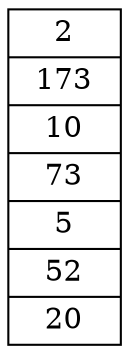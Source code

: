digraph G {
rankdir=LR;
node [shape=record];
p [label="<f0>2|
<f1>173|
<f2>10|
<f3>73|
<f4>5|
<f5>52|
<f6>20"];
}
